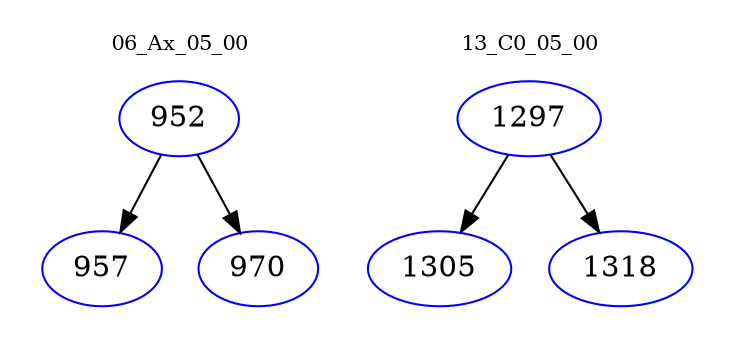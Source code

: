 digraph{
subgraph cluster_0 {
color = white
label = "06_Ax_05_00";
fontsize=10;
T0_952 [label="952", color="blue"]
T0_952 -> T0_957 [color="black"]
T0_957 [label="957", color="blue"]
T0_952 -> T0_970 [color="black"]
T0_970 [label="970", color="blue"]
}
subgraph cluster_1 {
color = white
label = "13_C0_05_00";
fontsize=10;
T1_1297 [label="1297", color="blue"]
T1_1297 -> T1_1305 [color="black"]
T1_1305 [label="1305", color="blue"]
T1_1297 -> T1_1318 [color="black"]
T1_1318 [label="1318", color="blue"]
}
}
